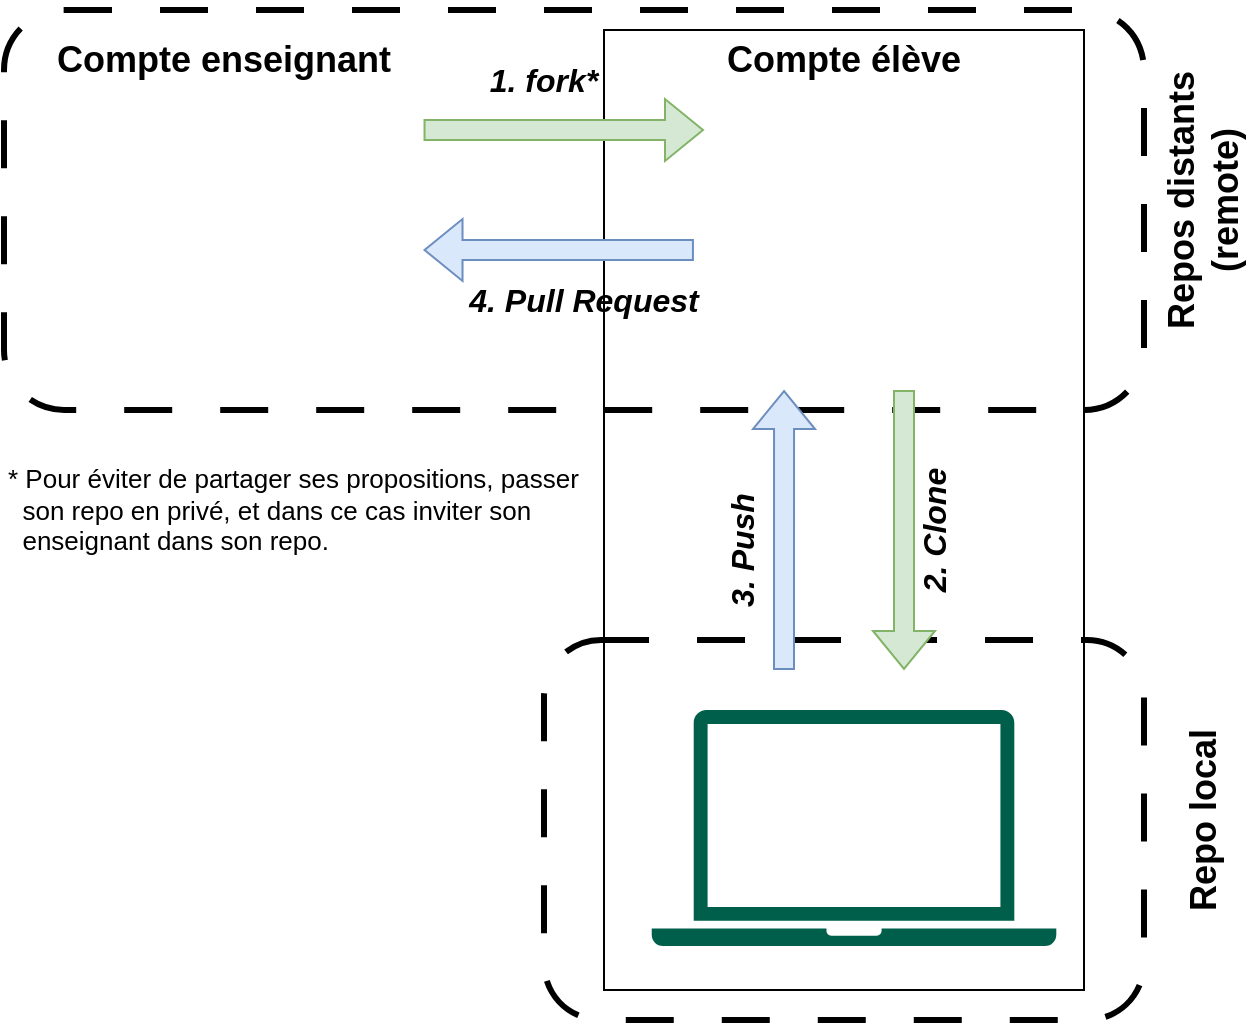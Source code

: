 <mxfile version="24.0.9" type="device">
  <diagram name="Page-1" id="qGfaBhv2TkYcMkKiUk_J">
    <mxGraphModel dx="1594" dy="902" grid="1" gridSize="10" guides="1" tooltips="1" connect="1" arrows="1" fold="1" page="1" pageScale="1" pageWidth="827" pageHeight="1169" math="0" shadow="0">
      <root>
        <mxCell id="0" />
        <mxCell id="1" parent="0" />
        <mxCell id="ekhtG30pPmcST2sLoeJs-9" value="" style="rounded=0;whiteSpace=wrap;html=1;fillColor=none;strokeWidth=1;" vertex="1" parent="1">
          <mxGeometry x="330" y="90" width="240" height="480" as="geometry" />
        </mxCell>
        <mxCell id="ekhtG30pPmcST2sLoeJs-4" value="" style="rounded=1;whiteSpace=wrap;html=1;fillColor=none;dashed=1;dashPattern=8 8;strokeWidth=3;" vertex="1" parent="1">
          <mxGeometry x="30" y="80" width="570" height="200" as="geometry" />
        </mxCell>
        <mxCell id="ekhtG30pPmcST2sLoeJs-2" value="" style="shape=image;verticalLabelPosition=bottom;labelBackgroundColor=default;verticalAlign=top;aspect=fixed;imageAspect=0;image=https://cdn-icons-png.flaticon.com/512/25/25231.png;" vertex="1" parent="1">
          <mxGeometry x="390" y="130" width="120" height="120" as="geometry" />
        </mxCell>
        <mxCell id="ekhtG30pPmcST2sLoeJs-6" value="" style="sketch=0;pointerEvents=1;shadow=0;dashed=0;html=1;strokeColor=none;fillColor=#005F4B;labelPosition=center;verticalLabelPosition=bottom;verticalAlign=top;align=center;outlineConnect=0;shape=mxgraph.veeam2.laptop;" vertex="1" parent="1">
          <mxGeometry x="353.86" y="430" width="202.29" height="118" as="geometry" />
        </mxCell>
        <mxCell id="ekhtG30pPmcST2sLoeJs-7" value="" style="rounded=1;whiteSpace=wrap;html=1;fillColor=none;dashed=1;dashPattern=8 8;strokeWidth=3;" vertex="1" parent="1">
          <mxGeometry x="300" y="395" width="300" height="190" as="geometry" />
        </mxCell>
        <mxCell id="ekhtG30pPmcST2sLoeJs-11" value="" style="shape=flexArrow;endArrow=classic;html=1;rounded=0;exitX=0.368;exitY=0.3;exitDx=0;exitDy=0;exitPerimeter=0;fillColor=#d5e8d4;strokeColor=#82b366;" edge="1" parent="1" source="ekhtG30pPmcST2sLoeJs-4">
          <mxGeometry width="50" height="50" relative="1" as="geometry">
            <mxPoint x="100" y="203" as="sourcePoint" />
            <mxPoint x="380" y="140.0" as="targetPoint" />
          </mxGeometry>
        </mxCell>
        <mxCell id="ekhtG30pPmcST2sLoeJs-12" value="" style="shape=flexArrow;endArrow=classic;html=1;rounded=0;exitX=0.368;exitY=0.3;exitDx=0;exitDy=0;exitPerimeter=0;fillColor=#dae8fc;strokeColor=#6c8ebf;entryX=0.368;entryY=0.6;entryDx=0;entryDy=0;entryPerimeter=0;" edge="1" parent="1" target="ekhtG30pPmcST2sLoeJs-4">
          <mxGeometry width="50" height="50" relative="1" as="geometry">
            <mxPoint x="374.97" y="200" as="sourcePoint" />
            <mxPoint x="255.03" y="200" as="targetPoint" />
          </mxGeometry>
        </mxCell>
        <mxCell id="ekhtG30pPmcST2sLoeJs-13" value="" style="shape=flexArrow;endArrow=classic;html=1;rounded=0;exitX=0.368;exitY=0.3;exitDx=0;exitDy=0;exitPerimeter=0;fillColor=#d5e8d4;strokeColor=#82b366;" edge="1" parent="1">
          <mxGeometry width="50" height="50" relative="1" as="geometry">
            <mxPoint x="480" y="270" as="sourcePoint" />
            <mxPoint x="480" y="410" as="targetPoint" />
          </mxGeometry>
        </mxCell>
        <mxCell id="ekhtG30pPmcST2sLoeJs-14" value="" style="shape=flexArrow;endArrow=classic;html=1;rounded=0;fillColor=#dae8fc;strokeColor=#6c8ebf;" edge="1" parent="1">
          <mxGeometry width="50" height="50" relative="1" as="geometry">
            <mxPoint x="420" y="410" as="sourcePoint" />
            <mxPoint x="420.03" y="270" as="targetPoint" />
          </mxGeometry>
        </mxCell>
        <mxCell id="ekhtG30pPmcST2sLoeJs-15" style="edgeStyle=orthogonalEdgeStyle;rounded=0;orthogonalLoop=1;jettySize=auto;html=1;exitX=0.5;exitY=1;exitDx=0;exitDy=0;" edge="1" parent="1" source="ekhtG30pPmcST2sLoeJs-9" target="ekhtG30pPmcST2sLoeJs-9">
          <mxGeometry relative="1" as="geometry" />
        </mxCell>
        <mxCell id="ekhtG30pPmcST2sLoeJs-17" value="" style="shape=image;verticalLabelPosition=bottom;labelBackgroundColor=default;verticalAlign=top;aspect=fixed;imageAspect=0;image=https://cdn-icons-png.flaticon.com/512/25/25231.png;" vertex="1" parent="1">
          <mxGeometry x="80" y="130" width="120" height="120" as="geometry" />
        </mxCell>
        <mxCell id="ekhtG30pPmcST2sLoeJs-18" value="Compte enseignant" style="text;html=1;align=center;verticalAlign=middle;whiteSpace=wrap;rounded=0;fontSize=18;fontStyle=1" vertex="1" parent="1">
          <mxGeometry x="40" y="90" width="200" height="30" as="geometry" />
        </mxCell>
        <mxCell id="ekhtG30pPmcST2sLoeJs-19" value="Compte élève" style="text;html=1;align=center;verticalAlign=middle;whiteSpace=wrap;rounded=0;fontSize=18;fontStyle=1" vertex="1" parent="1">
          <mxGeometry x="350" y="90" width="200" height="30" as="geometry" />
        </mxCell>
        <mxCell id="ekhtG30pPmcST2sLoeJs-20" value="Repos distants&lt;div&gt;(remote)&lt;/div&gt;" style="text;html=1;align=center;verticalAlign=middle;whiteSpace=wrap;rounded=0;fontSize=18;fontStyle=1;direction=north;rotation=0;horizontal=0;" vertex="1" parent="1">
          <mxGeometry x="615" y="75" width="30" height="200" as="geometry" />
        </mxCell>
        <mxCell id="ekhtG30pPmcST2sLoeJs-21" value="Repo local" style="text;html=1;align=center;verticalAlign=middle;whiteSpace=wrap;rounded=0;fontSize=18;fontStyle=1;rotation=0;horizontal=0;direction=south;" vertex="1" parent="1">
          <mxGeometry x="615" y="385" width="30" height="200" as="geometry" />
        </mxCell>
        <mxCell id="ekhtG30pPmcST2sLoeJs-22" value="1. fork*" style="text;html=1;align=center;verticalAlign=middle;whiteSpace=wrap;rounded=0;fontSize=16;fontStyle=3" vertex="1" parent="1">
          <mxGeometry x="270" y="100" width="60" height="30" as="geometry" />
        </mxCell>
        <mxCell id="ekhtG30pPmcST2sLoeJs-24" value="4. Pull Request" style="text;html=1;align=center;verticalAlign=middle;whiteSpace=wrap;rounded=0;fontSize=16;fontStyle=3" vertex="1" parent="1">
          <mxGeometry x="260" y="210" width="120" height="30" as="geometry" />
        </mxCell>
        <mxCell id="ekhtG30pPmcST2sLoeJs-25" value="3. Push" style="text;html=1;align=center;verticalAlign=middle;whiteSpace=wrap;rounded=0;fontSize=16;fontStyle=3;horizontal=0;direction=south;" vertex="1" parent="1">
          <mxGeometry x="384" y="290" width="30" height="120" as="geometry" />
        </mxCell>
        <mxCell id="ekhtG30pPmcST2sLoeJs-26" value="2. Clone" style="text;html=1;align=center;verticalAlign=middle;whiteSpace=wrap;rounded=0;fontSize=16;fontStyle=3;horizontal=0;direction=south;" vertex="1" parent="1">
          <mxGeometry x="480" y="280" width="30" height="120" as="geometry" />
        </mxCell>
        <mxCell id="ekhtG30pPmcST2sLoeJs-28" value="&lt;div style=&quot;font-size: 13px;&quot;&gt;&lt;span style=&quot;background-color: initial; font-size: 13px;&quot;&gt;* Pour éviter de partager ses propositions, passer&amp;nbsp;&lt;/span&gt;&lt;/div&gt;&lt;div style=&quot;font-size: 13px;&quot;&gt;&lt;span style=&quot;background-color: initial; font-size: 13px;&quot;&gt;&amp;nbsp; son repo en privé,&amp;nbsp;&lt;/span&gt;&lt;span style=&quot;background-color: initial; font-size: 13px;&quot;&gt;et dans ce cas inviter son&lt;/span&gt;&lt;/div&gt;&lt;div style=&quot;font-size: 13px;&quot;&gt;&lt;span style=&quot;background-color: initial; font-size: 13px;&quot;&gt;&amp;nbsp; enseignant dans son repo.&lt;/span&gt;&lt;/div&gt;" style="text;html=1;align=left;verticalAlign=middle;resizable=0;points=[];autosize=1;strokeColor=none;fillColor=none;fontSize=13;" vertex="1" parent="1">
          <mxGeometry x="30" y="300" width="310" height="60" as="geometry" />
        </mxCell>
      </root>
    </mxGraphModel>
  </diagram>
</mxfile>

